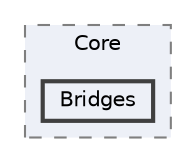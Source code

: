 digraph "SkyWayUnitySDK/Assets/SkyWay/Scripts/Core/Bridges"
{
 // LATEX_PDF_SIZE
  bgcolor="transparent";
  edge [fontname=Helvetica,fontsize=10,labelfontname=Helvetica,labelfontsize=10];
  node [fontname=Helvetica,fontsize=10,shape=box,height=0.2,width=0.4];
  compound=true
  subgraph clusterdir_9b7e49d587811fb716b86a1fdd3fc99e {
    graph [ bgcolor="#edf0f7", pencolor="grey50", label="Core", fontname=Helvetica,fontsize=10 style="filled,dashed", URL="dir_9b7e49d587811fb716b86a1fdd3fc99e.html",tooltip=""]
  dir_42a02e8ba5e49e3ff5e2ebe5b0110ac8 [label="Bridges", fillcolor="#edf0f7", color="grey25", style="filled,bold", URL="dir_42a02e8ba5e49e3ff5e2ebe5b0110ac8.html",tooltip=""];
  }
}
